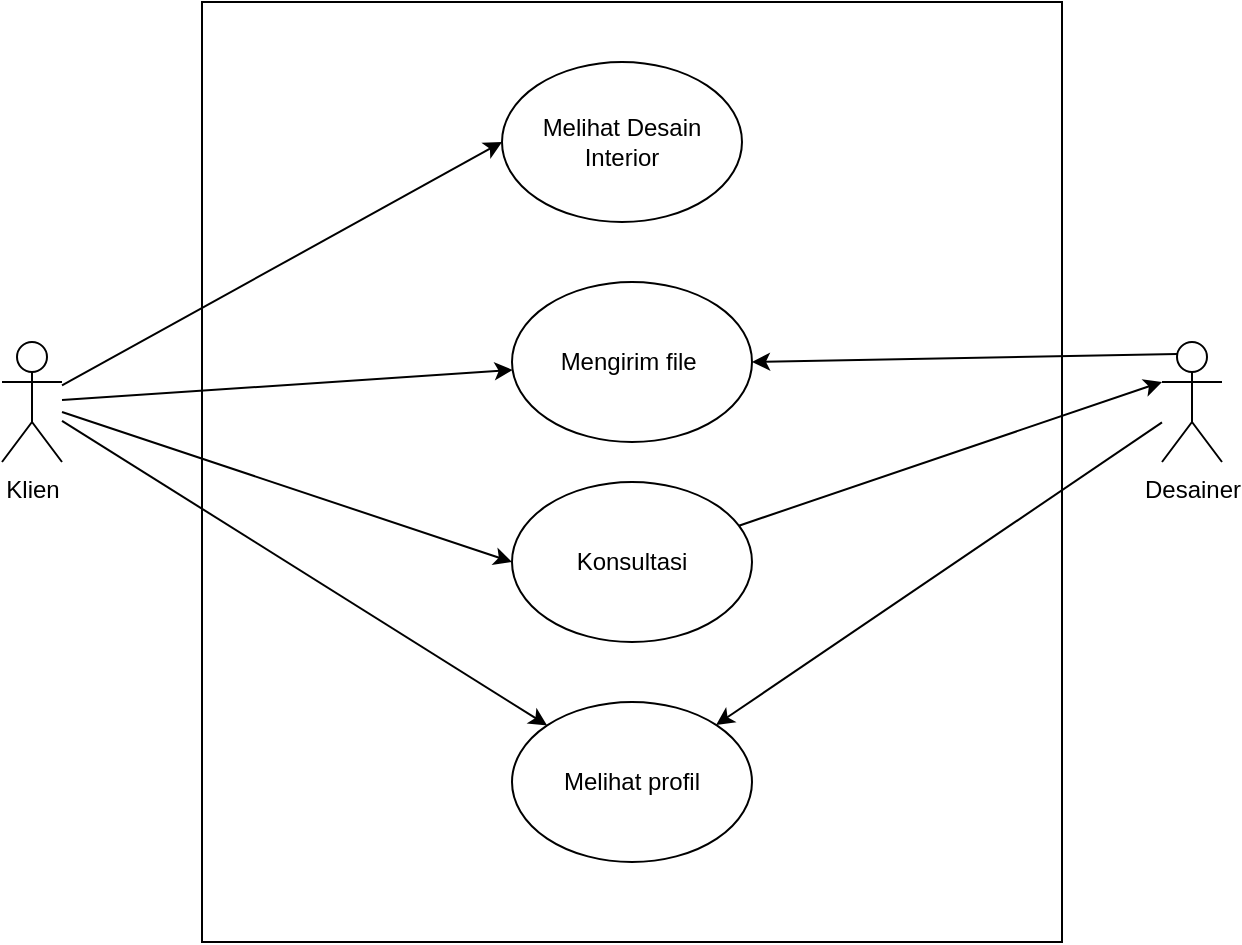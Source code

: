 <mxfile version="15.5.9" type="github"><diagram id="kEdmLfcBgTk7J25Dtdhq" name="Page-1"><mxGraphModel dx="438" dy="944" grid="1" gridSize="10" guides="1" tooltips="1" connect="1" arrows="1" fold="1" page="1" pageScale="1" pageWidth="850" pageHeight="1100" math="0" shadow="0"><root><mxCell id="0"/><mxCell id="1" parent="0"/><mxCell id="epT6Kj6bR98Qwht7SU1y-2" value="" style="rounded=0;whiteSpace=wrap;html=1;" parent="1" vertex="1"><mxGeometry x="260" y="230" width="430" height="470" as="geometry"/></mxCell><mxCell id="epT6Kj6bR98Qwht7SU1y-11" style="rounded=0;orthogonalLoop=1;jettySize=auto;html=1;entryX=0;entryY=0.5;entryDx=0;entryDy=0;" parent="1" source="epT6Kj6bR98Qwht7SU1y-3" target="epT6Kj6bR98Qwht7SU1y-6" edge="1"><mxGeometry relative="1" as="geometry"/></mxCell><mxCell id="epT6Kj6bR98Qwht7SU1y-12" style="rounded=0;orthogonalLoop=1;jettySize=auto;html=1;" parent="1" source="epT6Kj6bR98Qwht7SU1y-3" target="epT6Kj6bR98Qwht7SU1y-8" edge="1"><mxGeometry relative="1" as="geometry"/></mxCell><mxCell id="epT6Kj6bR98Qwht7SU1y-14" style="rounded=0;orthogonalLoop=1;jettySize=auto;html=1;entryX=0;entryY=0.5;entryDx=0;entryDy=0;" parent="1" source="epT6Kj6bR98Qwht7SU1y-3" target="epT6Kj6bR98Qwht7SU1y-9" edge="1"><mxGeometry relative="1" as="geometry"/></mxCell><mxCell id="epT6Kj6bR98Qwht7SU1y-18" style="edgeStyle=none;rounded=0;orthogonalLoop=1;jettySize=auto;html=1;entryX=0;entryY=0;entryDx=0;entryDy=0;" parent="1" source="epT6Kj6bR98Qwht7SU1y-3" target="epT6Kj6bR98Qwht7SU1y-10" edge="1"><mxGeometry relative="1" as="geometry"/></mxCell><mxCell id="epT6Kj6bR98Qwht7SU1y-3" value="Klien" style="shape=umlActor;verticalLabelPosition=bottom;verticalAlign=top;html=1;outlineConnect=0;rounded=0;" parent="1" vertex="1"><mxGeometry x="160" y="400" width="30" height="60" as="geometry"/></mxCell><mxCell id="epT6Kj6bR98Qwht7SU1y-13" style="rounded=0;orthogonalLoop=1;jettySize=auto;html=1;entryX=1;entryY=0.5;entryDx=0;entryDy=0;exitX=0.25;exitY=0.1;exitDx=0;exitDy=0;exitPerimeter=0;" parent="1" source="epT6Kj6bR98Qwht7SU1y-4" target="epT6Kj6bR98Qwht7SU1y-8" edge="1"><mxGeometry relative="1" as="geometry"/></mxCell><mxCell id="epT6Kj6bR98Qwht7SU1y-16" style="rounded=0;orthogonalLoop=1;jettySize=auto;html=1;" parent="1" source="epT6Kj6bR98Qwht7SU1y-4" target="epT6Kj6bR98Qwht7SU1y-10" edge="1"><mxGeometry relative="1" as="geometry"/></mxCell><mxCell id="epT6Kj6bR98Qwht7SU1y-4" value="Desainer" style="shape=umlActor;verticalLabelPosition=bottom;verticalAlign=top;html=1;outlineConnect=0;rounded=0;" parent="1" vertex="1"><mxGeometry x="740" y="400" width="30" height="60" as="geometry"/></mxCell><mxCell id="epT6Kj6bR98Qwht7SU1y-6" value="Melihat Desain Interior" style="ellipse;whiteSpace=wrap;html=1;rounded=0;" parent="1" vertex="1"><mxGeometry x="410" y="260" width="120" height="80" as="geometry"/></mxCell><mxCell id="epT6Kj6bR98Qwht7SU1y-8" value="Mengirim file&amp;nbsp;" style="ellipse;whiteSpace=wrap;html=1;rounded=0;" parent="1" vertex="1"><mxGeometry x="415" y="370" width="120" height="80" as="geometry"/></mxCell><mxCell id="epT6Kj6bR98Qwht7SU1y-15" style="rounded=0;orthogonalLoop=1;jettySize=auto;html=1;entryX=0;entryY=0.333;entryDx=0;entryDy=0;entryPerimeter=0;" parent="1" source="epT6Kj6bR98Qwht7SU1y-9" target="epT6Kj6bR98Qwht7SU1y-4" edge="1"><mxGeometry relative="1" as="geometry"/></mxCell><mxCell id="epT6Kj6bR98Qwht7SU1y-9" value="Konsultasi" style="ellipse;whiteSpace=wrap;html=1;rounded=0;" parent="1" vertex="1"><mxGeometry x="415" y="470" width="120" height="80" as="geometry"/></mxCell><mxCell id="epT6Kj6bR98Qwht7SU1y-10" value="Melihat profil" style="ellipse;whiteSpace=wrap;html=1;rounded=0;" parent="1" vertex="1"><mxGeometry x="415" y="580" width="120" height="80" as="geometry"/></mxCell></root></mxGraphModel></diagram></mxfile>